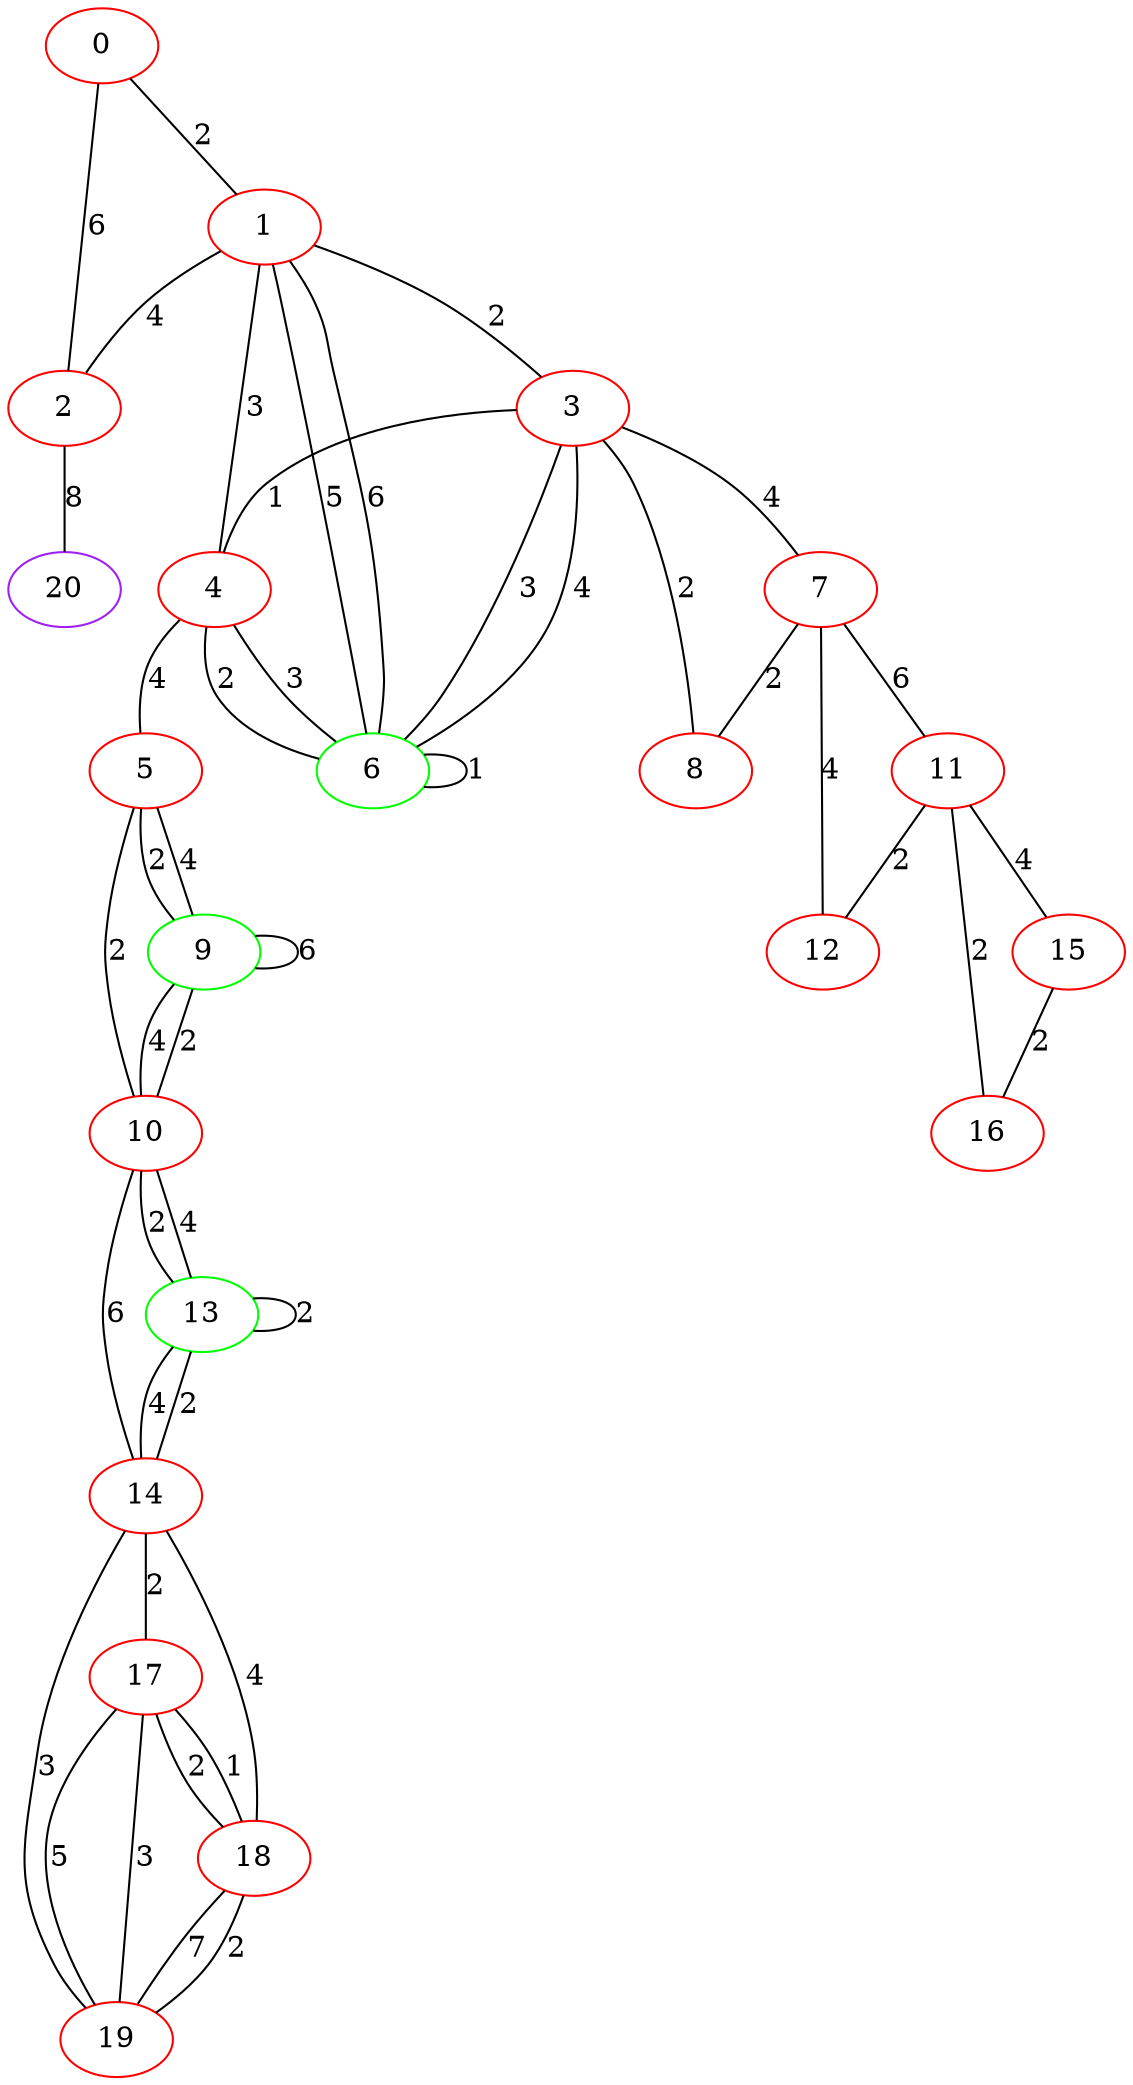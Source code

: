 graph "" {
0 [color=red, weight=1];
1 [color=red, weight=1];
2 [color=red, weight=1];
3 [color=red, weight=1];
4 [color=red, weight=1];
5 [color=red, weight=1];
6 [color=green, weight=2];
7 [color=red, weight=1];
8 [color=red, weight=1];
9 [color=green, weight=2];
10 [color=red, weight=1];
11 [color=red, weight=1];
12 [color=red, weight=1];
13 [color=green, weight=2];
14 [color=red, weight=1];
15 [color=red, weight=1];
16 [color=red, weight=1];
17 [color=red, weight=1];
18 [color=red, weight=1];
19 [color=red, weight=1];
20 [color=purple, weight=4];
0 -- 1  [key=0, label=2];
0 -- 2  [key=0, label=6];
1 -- 2  [key=0, label=4];
1 -- 3  [key=0, label=2];
1 -- 4  [key=0, label=3];
1 -- 6  [key=0, label=5];
1 -- 6  [key=1, label=6];
2 -- 20  [key=0, label=8];
3 -- 8  [key=0, label=2];
3 -- 4  [key=0, label=1];
3 -- 6  [key=0, label=3];
3 -- 6  [key=1, label=4];
3 -- 7  [key=0, label=4];
4 -- 5  [key=0, label=4];
4 -- 6  [key=0, label=2];
4 -- 6  [key=1, label=3];
5 -- 9  [key=0, label=2];
5 -- 9  [key=1, label=4];
5 -- 10  [key=0, label=2];
6 -- 6  [key=0, label=1];
7 -- 8  [key=0, label=2];
7 -- 11  [key=0, label=6];
7 -- 12  [key=0, label=4];
9 -- 9  [key=0, label=6];
9 -- 10  [key=0, label=4];
9 -- 10  [key=1, label=2];
10 -- 14  [key=0, label=6];
10 -- 13  [key=0, label=2];
10 -- 13  [key=1, label=4];
11 -- 16  [key=0, label=2];
11 -- 12  [key=0, label=2];
11 -- 15  [key=0, label=4];
13 -- 13  [key=0, label=2];
13 -- 14  [key=0, label=4];
13 -- 14  [key=1, label=2];
14 -- 17  [key=0, label=2];
14 -- 18  [key=0, label=4];
14 -- 19  [key=0, label=3];
15 -- 16  [key=0, label=2];
17 -- 18  [key=0, label=2];
17 -- 18  [key=1, label=1];
17 -- 19  [key=0, label=5];
17 -- 19  [key=1, label=3];
18 -- 19  [key=0, label=7];
18 -- 19  [key=1, label=2];
}
